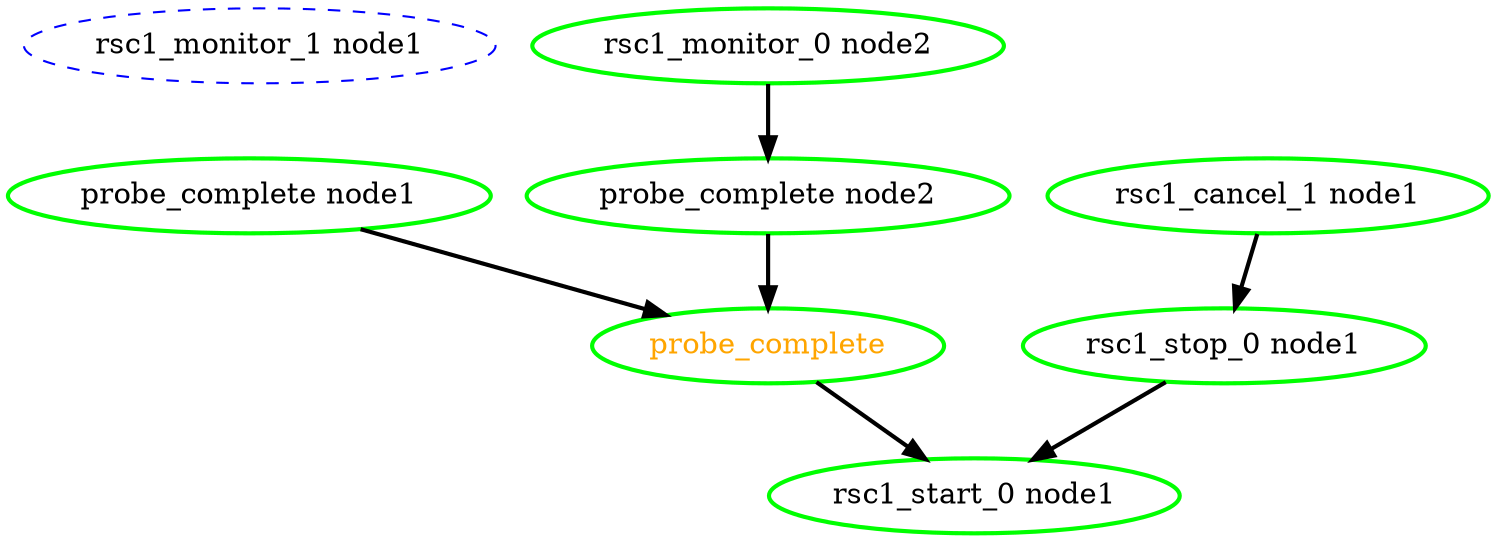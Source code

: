 digraph "g" {
	size = "30,30"
"rsc1_monitor_1 node1" [ style="dashed" color="blue" fontcolor="black" ]
"rsc1_stop_0 node1" [ style=bold color="green" fontcolor="black" ]
"probe_complete" [ style=bold color="green" fontcolor="orange" ]
"probe_complete node1" [ style=bold color="green" fontcolor="black" ]
"probe_complete node2" [ style=bold color="green" fontcolor="black" ]
"rsc1_monitor_0 node2" [ style=bold color="green" fontcolor="black" ]
"rsc1_cancel_1 node1" [ style=bold color="green" fontcolor="black" ]
"rsc1_start_0 node1" [ style=bold color="green" fontcolor="black" ]
"rsc1_cancel_1 node1" -> "rsc1_stop_0 node1" [ style = bold]
"probe_complete node1" -> "probe_complete" [ style = bold]
"probe_complete node2" -> "probe_complete" [ style = bold]
"rsc1_monitor_0 node2" -> "probe_complete node2" [ style = bold]
"rsc1_stop_0 node1" -> "rsc1_start_0 node1" [ style = bold]
"probe_complete" -> "rsc1_start_0 node1" [ style = bold]
}
